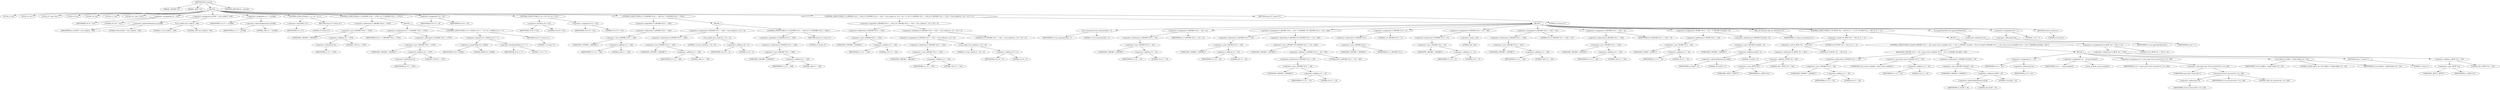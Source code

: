 digraph tftp_connect {  
"1000108" [label = "(METHOD,tftp_connect)" ]
"1000109" [label = "(PARAM,_DWORD *a1)" ]
"1000110" [label = "(PARAM,_BYTE *a2)" ]
"1000111" [label = "(BLOCK,,)" ]
"1000112" [label = "(LOCAL,v3: int)" ]
"1000113" [label = "(LOCAL,v4: int *)" ]
"1000114" [label = "(LOCAL,v5: const char *)" ]
"1000115" [label = "(LOCAL,v9: int)" ]
"1000116" [label = "(LOCAL,v10: int)" ]
"1000117" [label = "(LOCAL,v11: int)" ]
"1000118" [label = "(LOCAL,v12: char [ 128 ])" ]
"1000119" [label = "(<operator>.assignment,v9 = 512)" ]
"1000120" [label = "(IDENTIFIER,v9,v9 = 512)" ]
"1000121" [label = "(LITERAL,512,v9 = 512)" ]
"1000122" [label = "(<operator>.assignment,a1[188] = Curl_ccalloc(1, 336))" ]
"1000123" [label = "(<operator>.indirectIndexAccess,a1[188])" ]
"1000124" [label = "(IDENTIFIER,a1,a1[188] = Curl_ccalloc(1, 336))" ]
"1000125" [label = "(LITERAL,188,a1[188] = Curl_ccalloc(1, 336))" ]
"1000126" [label = "(Curl_ccalloc,Curl_ccalloc(1, 336))" ]
"1000127" [label = "(LITERAL,1,Curl_ccalloc(1, 336))" ]
"1000128" [label = "(LITERAL,336,Curl_ccalloc(1, 336))" ]
"1000129" [label = "(<operator>.assignment,v11 = a1[188])" ]
"1000130" [label = "(IDENTIFIER,v11,v11 = a1[188])" ]
"1000131" [label = "(<operator>.indirectIndexAccess,a1[188])" ]
"1000132" [label = "(IDENTIFIER,a1,v11 = a1[188])" ]
"1000133" [label = "(LITERAL,188,v11 = a1[188])" ]
"1000134" [label = "(CONTROL_STRUCTURE,if ( !v11 ),if ( !v11 ))" ]
"1000135" [label = "(<operator>.logicalNot,!v11)" ]
"1000136" [label = "(IDENTIFIER,v11,!v11)" ]
"1000137" [label = "(RETURN,return 27;,return 27;)" ]
"1000138" [label = "(LITERAL,27,return 27;)" ]
"1000139" [label = "(CONTROL_STRUCTURE,if ( *(_DWORD *)(*a1 + 1576) ),if ( *(_DWORD *)(*a1 + 1576) ))" ]
"1000140" [label = "(<operator>.indirection,*(_DWORD *)(*a1 + 1576))" ]
"1000141" [label = "(<operator>.cast,(_DWORD *)(*a1 + 1576))" ]
"1000142" [label = "(UNKNOWN,_DWORD *,_DWORD *)" ]
"1000143" [label = "(<operator>.addition,*a1 + 1576)" ]
"1000144" [label = "(<operator>.indirection,*a1)" ]
"1000145" [label = "(IDENTIFIER,a1,*a1 + 1576)" ]
"1000146" [label = "(LITERAL,1576,*a1 + 1576)" ]
"1000147" [label = "(BLOCK,,)" ]
"1000148" [label = "(<operator>.assignment,v9 = *(_DWORD *)(*a1 + 1576))" ]
"1000149" [label = "(IDENTIFIER,v9,v9 = *(_DWORD *)(*a1 + 1576))" ]
"1000150" [label = "(<operator>.indirection,*(_DWORD *)(*a1 + 1576))" ]
"1000151" [label = "(<operator>.cast,(_DWORD *)(*a1 + 1576))" ]
"1000152" [label = "(UNKNOWN,_DWORD *,_DWORD *)" ]
"1000153" [label = "(<operator>.addition,*a1 + 1576)" ]
"1000154" [label = "(<operator>.indirection,*a1)" ]
"1000155" [label = "(IDENTIFIER,a1,*a1 + 1576)" ]
"1000156" [label = "(LITERAL,1576,*a1 + 1576)" ]
"1000157" [label = "(CONTROL_STRUCTURE,if ( v9 > 65464 || v9 <= 7 ),if ( v9 > 65464 || v9 <= 7 ))" ]
"1000158" [label = "(<operator>.logicalOr,v9 > 65464 || v9 <= 7)" ]
"1000159" [label = "(<operator>.greaterThan,v9 > 65464)" ]
"1000160" [label = "(IDENTIFIER,v9,v9 > 65464)" ]
"1000161" [label = "(LITERAL,65464,v9 > 65464)" ]
"1000162" [label = "(<operator>.lessEqualsThan,v9 <= 7)" ]
"1000163" [label = "(IDENTIFIER,v9,v9 <= 7)" ]
"1000164" [label = "(LITERAL,7,v9 <= 7)" ]
"1000165" [label = "(RETURN,return 71;,return 71;)" ]
"1000166" [label = "(LITERAL,71,return 71;)" ]
"1000167" [label = "(<operator>.assignment,v10 = v9)" ]
"1000168" [label = "(IDENTIFIER,v10,v10 = v9)" ]
"1000169" [label = "(IDENTIFIER,v9,v10 = v9)" ]
"1000170" [label = "(CONTROL_STRUCTURE,if ( v9 < 512 ),if ( v9 < 512 ))" ]
"1000171" [label = "(<operator>.lessThan,v9 < 512)" ]
"1000172" [label = "(IDENTIFIER,v9,v9 < 512)" ]
"1000173" [label = "(LITERAL,512,v9 < 512)" ]
"1000174" [label = "(<operator>.assignment,v10 = 512)" ]
"1000175" [label = "(IDENTIFIER,v10,v10 = 512)" ]
"1000176" [label = "(LITERAL,512,v10 = 512)" ]
"1000177" [label = "(CONTROL_STRUCTURE,if ( !*(_DWORD *)(v11 + 328) ),if ( !*(_DWORD *)(v11 + 328) ))" ]
"1000178" [label = "(<operator>.logicalNot,!*(_DWORD *)(v11 + 328))" ]
"1000179" [label = "(<operator>.indirection,*(_DWORD *)(v11 + 328))" ]
"1000180" [label = "(<operator>.cast,(_DWORD *)(v11 + 328))" ]
"1000181" [label = "(UNKNOWN,_DWORD *,_DWORD *)" ]
"1000182" [label = "(<operator>.addition,v11 + 328)" ]
"1000183" [label = "(IDENTIFIER,v11,v11 + 328)" ]
"1000184" [label = "(LITERAL,328,v11 + 328)" ]
"1000185" [label = "(BLOCK,,)" ]
"1000186" [label = "(<operator>.assignment,*(_DWORD *)(v11 + 328) = Curl_ccalloc(1u, v10 + 4))" ]
"1000187" [label = "(<operator>.indirection,*(_DWORD *)(v11 + 328))" ]
"1000188" [label = "(<operator>.cast,(_DWORD *)(v11 + 328))" ]
"1000189" [label = "(UNKNOWN,_DWORD *,_DWORD *)" ]
"1000190" [label = "(<operator>.addition,v11 + 328)" ]
"1000191" [label = "(IDENTIFIER,v11,v11 + 328)" ]
"1000192" [label = "(LITERAL,328,v11 + 328)" ]
"1000193" [label = "(Curl_ccalloc,Curl_ccalloc(1u, v10 + 4))" ]
"1000194" [label = "(LITERAL,1u,Curl_ccalloc(1u, v10 + 4))" ]
"1000195" [label = "(<operator>.addition,v10 + 4)" ]
"1000196" [label = "(IDENTIFIER,v10,v10 + 4)" ]
"1000197" [label = "(LITERAL,4,v10 + 4)" ]
"1000198" [label = "(CONTROL_STRUCTURE,if ( !*(_DWORD *)(v11 + 328) ),if ( !*(_DWORD *)(v11 + 328) ))" ]
"1000199" [label = "(<operator>.logicalNot,!*(_DWORD *)(v11 + 328))" ]
"1000200" [label = "(<operator>.indirection,*(_DWORD *)(v11 + 328))" ]
"1000201" [label = "(<operator>.cast,(_DWORD *)(v11 + 328))" ]
"1000202" [label = "(UNKNOWN,_DWORD *,_DWORD *)" ]
"1000203" [label = "(<operator>.addition,v11 + 328)" ]
"1000204" [label = "(IDENTIFIER,v11,v11 + 328)" ]
"1000205" [label = "(LITERAL,328,v11 + 328)" ]
"1000206" [label = "(RETURN,return 27;,return 27;)" ]
"1000207" [label = "(LITERAL,27,return 27;)" ]
"1000208" [label = "(CONTROL_STRUCTURE,if ( *(_DWORD *)(v11 + 332) || (*(_DWORD *)(v11 + 332) = Curl_ccalloc(1u, v10 + 4)) != 0 ),if ( *(_DWORD *)(v11 + 332) || (*(_DWORD *)(v11 + 332) = Curl_ccalloc(1u, v10 + 4)) != 0 ))" ]
"1000209" [label = "(<operator>.logicalOr,*(_DWORD *)(v11 + 332) || (*(_DWORD *)(v11 + 332) = Curl_ccalloc(1u, v10 + 4)) != 0)" ]
"1000210" [label = "(<operator>.indirection,*(_DWORD *)(v11 + 332))" ]
"1000211" [label = "(<operator>.cast,(_DWORD *)(v11 + 332))" ]
"1000212" [label = "(UNKNOWN,_DWORD *,_DWORD *)" ]
"1000213" [label = "(<operator>.addition,v11 + 332)" ]
"1000214" [label = "(IDENTIFIER,v11,v11 + 332)" ]
"1000215" [label = "(LITERAL,332,v11 + 332)" ]
"1000216" [label = "(<operator>.notEquals,(*(_DWORD *)(v11 + 332) = Curl_ccalloc(1u, v10 + 4)) != 0)" ]
"1000217" [label = "(<operator>.assignment,*(_DWORD *)(v11 + 332) = Curl_ccalloc(1u, v10 + 4))" ]
"1000218" [label = "(<operator>.indirection,*(_DWORD *)(v11 + 332))" ]
"1000219" [label = "(<operator>.cast,(_DWORD *)(v11 + 332))" ]
"1000220" [label = "(UNKNOWN,_DWORD *,_DWORD *)" ]
"1000221" [label = "(<operator>.addition,v11 + 332)" ]
"1000222" [label = "(IDENTIFIER,v11,v11 + 332)" ]
"1000223" [label = "(LITERAL,332,v11 + 332)" ]
"1000224" [label = "(Curl_ccalloc,Curl_ccalloc(1u, v10 + 4))" ]
"1000225" [label = "(LITERAL,1u,Curl_ccalloc(1u, v10 + 4))" ]
"1000226" [label = "(<operator>.addition,v10 + 4)" ]
"1000227" [label = "(IDENTIFIER,v10,v10 + 4)" ]
"1000228" [label = "(LITERAL,4,v10 + 4)" ]
"1000229" [label = "(LITERAL,0,(*(_DWORD *)(v11 + 332) = Curl_ccalloc(1u, v10 + 4)) != 0)" ]
"1000230" [label = "(BLOCK,,)" ]
"1000231" [label = "(Curl_conncontrol,Curl_conncontrol(a1, 1))" ]
"1000232" [label = "(IDENTIFIER,a1,Curl_conncontrol(a1, 1))" ]
"1000233" [label = "(LITERAL,1,Curl_conncontrol(a1, 1))" ]
"1000234" [label = "(<operator>.assignment,*(_DWORD *)(v11 + 16) = a1)" ]
"1000235" [label = "(<operator>.indirection,*(_DWORD *)(v11 + 16))" ]
"1000236" [label = "(<operator>.cast,(_DWORD *)(v11 + 16))" ]
"1000237" [label = "(UNKNOWN,_DWORD *,_DWORD *)" ]
"1000238" [label = "(<operator>.addition,v11 + 16)" ]
"1000239" [label = "(IDENTIFIER,v11,v11 + 16)" ]
"1000240" [label = "(LITERAL,16,v11 + 16)" ]
"1000241" [label = "(IDENTIFIER,a1,*(_DWORD *)(v11 + 16) = a1)" ]
"1000242" [label = "(<operator>.assignment,*(_DWORD *)(v11 + 20) = *(_DWORD *)(*(_DWORD *)(v11 + 16) + 420))" ]
"1000243" [label = "(<operator>.indirection,*(_DWORD *)(v11 + 20))" ]
"1000244" [label = "(<operator>.cast,(_DWORD *)(v11 + 20))" ]
"1000245" [label = "(UNKNOWN,_DWORD *,_DWORD *)" ]
"1000246" [label = "(<operator>.addition,v11 + 20)" ]
"1000247" [label = "(IDENTIFIER,v11,v11 + 20)" ]
"1000248" [label = "(LITERAL,20,v11 + 20)" ]
"1000249" [label = "(<operator>.indirection,*(_DWORD *)(*(_DWORD *)(v11 + 16) + 420))" ]
"1000250" [label = "(<operator>.cast,(_DWORD *)(*(_DWORD *)(v11 + 16) + 420))" ]
"1000251" [label = "(UNKNOWN,_DWORD *,_DWORD *)" ]
"1000252" [label = "(<operator>.addition,*(_DWORD *)(v11 + 16) + 420)" ]
"1000253" [label = "(<operator>.indirection,*(_DWORD *)(v11 + 16))" ]
"1000254" [label = "(<operator>.cast,(_DWORD *)(v11 + 16))" ]
"1000255" [label = "(UNKNOWN,_DWORD *,_DWORD *)" ]
"1000256" [label = "(<operator>.addition,v11 + 16)" ]
"1000257" [label = "(IDENTIFIER,v11,v11 + 16)" ]
"1000258" [label = "(LITERAL,16,v11 + 16)" ]
"1000259" [label = "(LITERAL,420,*(_DWORD *)(v11 + 16) + 420)" ]
"1000260" [label = "(<operator>.assignment,*(_DWORD *)v11 = 0)" ]
"1000261" [label = "(<operator>.indirection,*(_DWORD *)v11)" ]
"1000262" [label = "(<operator>.cast,(_DWORD *)v11)" ]
"1000263" [label = "(UNKNOWN,_DWORD *,_DWORD *)" ]
"1000264" [label = "(IDENTIFIER,v11,(_DWORD *)v11)" ]
"1000265" [label = "(LITERAL,0,*(_DWORD *)v11 = 0)" ]
"1000266" [label = "(<operator>.assignment,*(_DWORD *)(v11 + 8) = -100)" ]
"1000267" [label = "(<operator>.indirection,*(_DWORD *)(v11 + 8))" ]
"1000268" [label = "(<operator>.cast,(_DWORD *)(v11 + 8))" ]
"1000269" [label = "(UNKNOWN,_DWORD *,_DWORD *)" ]
"1000270" [label = "(<operator>.addition,v11 + 8)" ]
"1000271" [label = "(IDENTIFIER,v11,v11 + 8)" ]
"1000272" [label = "(LITERAL,8,v11 + 8)" ]
"1000273" [label = "(<operator>.minus,-100)" ]
"1000274" [label = "(LITERAL,100,-100)" ]
"1000275" [label = "(<operator>.assignment,*(_DWORD *)(v11 + 320) = 512)" ]
"1000276" [label = "(<operator>.indirection,*(_DWORD *)(v11 + 320))" ]
"1000277" [label = "(<operator>.cast,(_DWORD *)(v11 + 320))" ]
"1000278" [label = "(UNKNOWN,_DWORD *,_DWORD *)" ]
"1000279" [label = "(<operator>.addition,v11 + 320)" ]
"1000280" [label = "(IDENTIFIER,v11,v11 + 320)" ]
"1000281" [label = "(LITERAL,320,v11 + 320)" ]
"1000282" [label = "(LITERAL,512,*(_DWORD *)(v11 + 320) = 512)" ]
"1000283" [label = "(<operator>.assignment,*(_DWORD *)(v11 + 324) = v9)" ]
"1000284" [label = "(<operator>.indirection,*(_DWORD *)(v11 + 324))" ]
"1000285" [label = "(<operator>.cast,(_DWORD *)(v11 + 324))" ]
"1000286" [label = "(UNKNOWN,_DWORD *,_DWORD *)" ]
"1000287" [label = "(<operator>.addition,v11 + 324)" ]
"1000288" [label = "(IDENTIFIER,v11,v11 + 324)" ]
"1000289" [label = "(LITERAL,324,v11 + 324)" ]
"1000290" [label = "(IDENTIFIER,v9,*(_DWORD *)(v11 + 324) = v9)" ]
"1000291" [label = "(<operator>.assignment,*(_WORD *)(v11 + 52) = *(_DWORD *)(a1[20] + 4))" ]
"1000292" [label = "(<operator>.indirection,*(_WORD *)(v11 + 52))" ]
"1000293" [label = "(<operator>.cast,(_WORD *)(v11 + 52))" ]
"1000294" [label = "(UNKNOWN,_WORD *,_WORD *)" ]
"1000295" [label = "(<operator>.addition,v11 + 52)" ]
"1000296" [label = "(IDENTIFIER,v11,v11 + 52)" ]
"1000297" [label = "(LITERAL,52,v11 + 52)" ]
"1000298" [label = "(<operator>.indirection,*(_DWORD *)(a1[20] + 4))" ]
"1000299" [label = "(<operator>.cast,(_DWORD *)(a1[20] + 4))" ]
"1000300" [label = "(UNKNOWN,_DWORD *,_DWORD *)" ]
"1000301" [label = "(<operator>.addition,a1[20] + 4)" ]
"1000302" [label = "(<operator>.indirectIndexAccess,a1[20])" ]
"1000303" [label = "(IDENTIFIER,a1,a1[20] + 4)" ]
"1000304" [label = "(LITERAL,20,a1[20] + 4)" ]
"1000305" [label = "(LITERAL,4,a1[20] + 4)" ]
"1000306" [label = "(tftp_set_timeouts,tftp_set_timeouts(v11))" ]
"1000307" [label = "(IDENTIFIER,v11,tftp_set_timeouts(v11))" ]
"1000308" [label = "(CONTROL_STRUCTURE,if ( (*((_BYTE *)a1 + 591) & 2) == 0 ),if ( (*((_BYTE *)a1 + 591) & 2) == 0 ))" ]
"1000309" [label = "(<operator>.equals,(*((_BYTE *)a1 + 591) & 2) == 0)" ]
"1000310" [label = "(<operator>.and,*((_BYTE *)a1 + 591) & 2)" ]
"1000311" [label = "(<operator>.indirection,*((_BYTE *)a1 + 591))" ]
"1000312" [label = "(<operator>.addition,(_BYTE *)a1 + 591)" ]
"1000313" [label = "(<operator>.cast,(_BYTE *)a1)" ]
"1000314" [label = "(UNKNOWN,_BYTE *,_BYTE *)" ]
"1000315" [label = "(IDENTIFIER,a1,(_BYTE *)a1)" ]
"1000316" [label = "(LITERAL,591,(_BYTE *)a1 + 591)" ]
"1000317" [label = "(LITERAL,2,*((_BYTE *)a1 + 591) & 2)" ]
"1000318" [label = "(LITERAL,0,(*((_BYTE *)a1 + 591) & 2) == 0)" ]
"1000319" [label = "(BLOCK,,)" ]
"1000320" [label = "(CONTROL_STRUCTURE,if ( bind(*(_DWORD *)(v11 + 20), (const struct sockaddr *)(v11 + 52), *(_DWORD *)(a1[20] + 16)) ),if ( bind(*(_DWORD *)(v11 + 20), (const struct sockaddr *)(v11 + 52), *(_DWORD *)(a1[20] + 16)) ))" ]
"1000321" [label = "(bind,bind(*(_DWORD *)(v11 + 20), (const struct sockaddr *)(v11 + 52), *(_DWORD *)(a1[20] + 16)))" ]
"1000322" [label = "(<operator>.indirection,*(_DWORD *)(v11 + 20))" ]
"1000323" [label = "(<operator>.cast,(_DWORD *)(v11 + 20))" ]
"1000324" [label = "(UNKNOWN,_DWORD *,_DWORD *)" ]
"1000325" [label = "(<operator>.addition,v11 + 20)" ]
"1000326" [label = "(IDENTIFIER,v11,v11 + 20)" ]
"1000327" [label = "(LITERAL,20,v11 + 20)" ]
"1000328" [label = "(<operator>.cast,(const struct sockaddr *)(v11 + 52))" ]
"1000329" [label = "(UNKNOWN,const struct sockaddr *,const struct sockaddr *)" ]
"1000330" [label = "(<operator>.addition,v11 + 52)" ]
"1000331" [label = "(IDENTIFIER,v11,v11 + 52)" ]
"1000332" [label = "(LITERAL,52,v11 + 52)" ]
"1000333" [label = "(<operator>.indirection,*(_DWORD *)(a1[20] + 16))" ]
"1000334" [label = "(<operator>.cast,(_DWORD *)(a1[20] + 16))" ]
"1000335" [label = "(UNKNOWN,_DWORD *,_DWORD *)" ]
"1000336" [label = "(<operator>.addition,a1[20] + 16)" ]
"1000337" [label = "(<operator>.indirectIndexAccess,a1[20])" ]
"1000338" [label = "(IDENTIFIER,a1,a1[20] + 16)" ]
"1000339" [label = "(LITERAL,20,a1[20] + 16)" ]
"1000340" [label = "(LITERAL,16,a1[20] + 16)" ]
"1000341" [label = "(BLOCK,,)" ]
"1000342" [label = "(<operator>.assignment,v3 = *a1)" ]
"1000343" [label = "(IDENTIFIER,v3,v3 = *a1)" ]
"1000344" [label = "(<operator>.indirection,*a1)" ]
"1000345" [label = "(IDENTIFIER,a1,v3 = *a1)" ]
"1000346" [label = "(<operator>.assignment,v4 = _errno_location())" ]
"1000347" [label = "(IDENTIFIER,v4,v4 = _errno_location())" ]
"1000348" [label = "(_errno_location,_errno_location())" ]
"1000349" [label = "(<operator>.assignment,v5 = (const char *)Curl_strerror(*v4, v12, 128))" ]
"1000350" [label = "(IDENTIFIER,v5,v5 = (const char *)Curl_strerror(*v4, v12, 128))" ]
"1000351" [label = "(<operator>.cast,(const char *)Curl_strerror(*v4, v12, 128))" ]
"1000352" [label = "(UNKNOWN,const char *,const char *)" ]
"1000353" [label = "(Curl_strerror,Curl_strerror(*v4, v12, 128))" ]
"1000354" [label = "(<operator>.indirection,*v4)" ]
"1000355" [label = "(IDENTIFIER,v4,Curl_strerror(*v4, v12, 128))" ]
"1000356" [label = "(IDENTIFIER,v12,Curl_strerror(*v4, v12, 128))" ]
"1000357" [label = "(LITERAL,128,Curl_strerror(*v4, v12, 128))" ]
"1000358" [label = "(Curl_failf,Curl_failf(v3, \"bind() failed; %s\", v5))" ]
"1000359" [label = "(IDENTIFIER,v3,Curl_failf(v3, \"bind() failed; %s\", v5))" ]
"1000360" [label = "(LITERAL,\"bind() failed; %s\",Curl_failf(v3, \"bind() failed; %s\", v5))" ]
"1000361" [label = "(IDENTIFIER,v5,Curl_failf(v3, \"bind() failed; %s\", v5))" ]
"1000362" [label = "(RETURN,return 7;,return 7;)" ]
"1000363" [label = "(LITERAL,7,return 7;)" ]
"1000364" [label = "(<operators>.assignmentOr,*((_BYTE *)a1 + 591) |= 2u)" ]
"1000365" [label = "(<operator>.indirection,*((_BYTE *)a1 + 591))" ]
"1000366" [label = "(<operator>.addition,(_BYTE *)a1 + 591)" ]
"1000367" [label = "(<operator>.cast,(_BYTE *)a1)" ]
"1000368" [label = "(UNKNOWN,_BYTE *,_BYTE *)" ]
"1000369" [label = "(IDENTIFIER,a1,(_BYTE *)a1)" ]
"1000370" [label = "(LITERAL,591,(_BYTE *)a1 + 591)" ]
"1000371" [label = "(LITERAL,2u,*((_BYTE *)a1 + 591) |= 2u)" ]
"1000372" [label = "(Curl_pgrsStartNow,Curl_pgrsStartNow(*a1))" ]
"1000373" [label = "(<operator>.indirection,*a1)" ]
"1000374" [label = "(IDENTIFIER,a1,Curl_pgrsStartNow(*a1))" ]
"1000375" [label = "(<operator>.assignment,*a2 = 1)" ]
"1000376" [label = "(<operator>.indirection,*a2)" ]
"1000377" [label = "(IDENTIFIER,a2,*a2 = 1)" ]
"1000378" [label = "(LITERAL,1,*a2 = 1)" ]
"1000379" [label = "(RETURN,return 0;,return 0;)" ]
"1000380" [label = "(LITERAL,0,return 0;)" ]
"1000381" [label = "(RETURN,return 27;,return 27;)" ]
"1000382" [label = "(LITERAL,27,return 27;)" ]
"1000383" [label = "(METHOD_RETURN,int __fastcall)" ]
  "1000108" -> "1000109" 
  "1000108" -> "1000110" 
  "1000108" -> "1000111" 
  "1000108" -> "1000383" 
  "1000111" -> "1000112" 
  "1000111" -> "1000113" 
  "1000111" -> "1000114" 
  "1000111" -> "1000115" 
  "1000111" -> "1000116" 
  "1000111" -> "1000117" 
  "1000111" -> "1000118" 
  "1000111" -> "1000119" 
  "1000111" -> "1000122" 
  "1000111" -> "1000129" 
  "1000111" -> "1000134" 
  "1000111" -> "1000139" 
  "1000111" -> "1000167" 
  "1000111" -> "1000170" 
  "1000111" -> "1000177" 
  "1000111" -> "1000208" 
  "1000111" -> "1000381" 
  "1000119" -> "1000120" 
  "1000119" -> "1000121" 
  "1000122" -> "1000123" 
  "1000122" -> "1000126" 
  "1000123" -> "1000124" 
  "1000123" -> "1000125" 
  "1000126" -> "1000127" 
  "1000126" -> "1000128" 
  "1000129" -> "1000130" 
  "1000129" -> "1000131" 
  "1000131" -> "1000132" 
  "1000131" -> "1000133" 
  "1000134" -> "1000135" 
  "1000134" -> "1000137" 
  "1000135" -> "1000136" 
  "1000137" -> "1000138" 
  "1000139" -> "1000140" 
  "1000139" -> "1000147" 
  "1000140" -> "1000141" 
  "1000141" -> "1000142" 
  "1000141" -> "1000143" 
  "1000143" -> "1000144" 
  "1000143" -> "1000146" 
  "1000144" -> "1000145" 
  "1000147" -> "1000148" 
  "1000147" -> "1000157" 
  "1000148" -> "1000149" 
  "1000148" -> "1000150" 
  "1000150" -> "1000151" 
  "1000151" -> "1000152" 
  "1000151" -> "1000153" 
  "1000153" -> "1000154" 
  "1000153" -> "1000156" 
  "1000154" -> "1000155" 
  "1000157" -> "1000158" 
  "1000157" -> "1000165" 
  "1000158" -> "1000159" 
  "1000158" -> "1000162" 
  "1000159" -> "1000160" 
  "1000159" -> "1000161" 
  "1000162" -> "1000163" 
  "1000162" -> "1000164" 
  "1000165" -> "1000166" 
  "1000167" -> "1000168" 
  "1000167" -> "1000169" 
  "1000170" -> "1000171" 
  "1000170" -> "1000174" 
  "1000171" -> "1000172" 
  "1000171" -> "1000173" 
  "1000174" -> "1000175" 
  "1000174" -> "1000176" 
  "1000177" -> "1000178" 
  "1000177" -> "1000185" 
  "1000178" -> "1000179" 
  "1000179" -> "1000180" 
  "1000180" -> "1000181" 
  "1000180" -> "1000182" 
  "1000182" -> "1000183" 
  "1000182" -> "1000184" 
  "1000185" -> "1000186" 
  "1000185" -> "1000198" 
  "1000186" -> "1000187" 
  "1000186" -> "1000193" 
  "1000187" -> "1000188" 
  "1000188" -> "1000189" 
  "1000188" -> "1000190" 
  "1000190" -> "1000191" 
  "1000190" -> "1000192" 
  "1000193" -> "1000194" 
  "1000193" -> "1000195" 
  "1000195" -> "1000196" 
  "1000195" -> "1000197" 
  "1000198" -> "1000199" 
  "1000198" -> "1000206" 
  "1000199" -> "1000200" 
  "1000200" -> "1000201" 
  "1000201" -> "1000202" 
  "1000201" -> "1000203" 
  "1000203" -> "1000204" 
  "1000203" -> "1000205" 
  "1000206" -> "1000207" 
  "1000208" -> "1000209" 
  "1000208" -> "1000230" 
  "1000209" -> "1000210" 
  "1000209" -> "1000216" 
  "1000210" -> "1000211" 
  "1000211" -> "1000212" 
  "1000211" -> "1000213" 
  "1000213" -> "1000214" 
  "1000213" -> "1000215" 
  "1000216" -> "1000217" 
  "1000216" -> "1000229" 
  "1000217" -> "1000218" 
  "1000217" -> "1000224" 
  "1000218" -> "1000219" 
  "1000219" -> "1000220" 
  "1000219" -> "1000221" 
  "1000221" -> "1000222" 
  "1000221" -> "1000223" 
  "1000224" -> "1000225" 
  "1000224" -> "1000226" 
  "1000226" -> "1000227" 
  "1000226" -> "1000228" 
  "1000230" -> "1000231" 
  "1000230" -> "1000234" 
  "1000230" -> "1000242" 
  "1000230" -> "1000260" 
  "1000230" -> "1000266" 
  "1000230" -> "1000275" 
  "1000230" -> "1000283" 
  "1000230" -> "1000291" 
  "1000230" -> "1000306" 
  "1000230" -> "1000308" 
  "1000230" -> "1000372" 
  "1000230" -> "1000375" 
  "1000230" -> "1000379" 
  "1000231" -> "1000232" 
  "1000231" -> "1000233" 
  "1000234" -> "1000235" 
  "1000234" -> "1000241" 
  "1000235" -> "1000236" 
  "1000236" -> "1000237" 
  "1000236" -> "1000238" 
  "1000238" -> "1000239" 
  "1000238" -> "1000240" 
  "1000242" -> "1000243" 
  "1000242" -> "1000249" 
  "1000243" -> "1000244" 
  "1000244" -> "1000245" 
  "1000244" -> "1000246" 
  "1000246" -> "1000247" 
  "1000246" -> "1000248" 
  "1000249" -> "1000250" 
  "1000250" -> "1000251" 
  "1000250" -> "1000252" 
  "1000252" -> "1000253" 
  "1000252" -> "1000259" 
  "1000253" -> "1000254" 
  "1000254" -> "1000255" 
  "1000254" -> "1000256" 
  "1000256" -> "1000257" 
  "1000256" -> "1000258" 
  "1000260" -> "1000261" 
  "1000260" -> "1000265" 
  "1000261" -> "1000262" 
  "1000262" -> "1000263" 
  "1000262" -> "1000264" 
  "1000266" -> "1000267" 
  "1000266" -> "1000273" 
  "1000267" -> "1000268" 
  "1000268" -> "1000269" 
  "1000268" -> "1000270" 
  "1000270" -> "1000271" 
  "1000270" -> "1000272" 
  "1000273" -> "1000274" 
  "1000275" -> "1000276" 
  "1000275" -> "1000282" 
  "1000276" -> "1000277" 
  "1000277" -> "1000278" 
  "1000277" -> "1000279" 
  "1000279" -> "1000280" 
  "1000279" -> "1000281" 
  "1000283" -> "1000284" 
  "1000283" -> "1000290" 
  "1000284" -> "1000285" 
  "1000285" -> "1000286" 
  "1000285" -> "1000287" 
  "1000287" -> "1000288" 
  "1000287" -> "1000289" 
  "1000291" -> "1000292" 
  "1000291" -> "1000298" 
  "1000292" -> "1000293" 
  "1000293" -> "1000294" 
  "1000293" -> "1000295" 
  "1000295" -> "1000296" 
  "1000295" -> "1000297" 
  "1000298" -> "1000299" 
  "1000299" -> "1000300" 
  "1000299" -> "1000301" 
  "1000301" -> "1000302" 
  "1000301" -> "1000305" 
  "1000302" -> "1000303" 
  "1000302" -> "1000304" 
  "1000306" -> "1000307" 
  "1000308" -> "1000309" 
  "1000308" -> "1000319" 
  "1000309" -> "1000310" 
  "1000309" -> "1000318" 
  "1000310" -> "1000311" 
  "1000310" -> "1000317" 
  "1000311" -> "1000312" 
  "1000312" -> "1000313" 
  "1000312" -> "1000316" 
  "1000313" -> "1000314" 
  "1000313" -> "1000315" 
  "1000319" -> "1000320" 
  "1000319" -> "1000364" 
  "1000320" -> "1000321" 
  "1000320" -> "1000341" 
  "1000321" -> "1000322" 
  "1000321" -> "1000328" 
  "1000321" -> "1000333" 
  "1000322" -> "1000323" 
  "1000323" -> "1000324" 
  "1000323" -> "1000325" 
  "1000325" -> "1000326" 
  "1000325" -> "1000327" 
  "1000328" -> "1000329" 
  "1000328" -> "1000330" 
  "1000330" -> "1000331" 
  "1000330" -> "1000332" 
  "1000333" -> "1000334" 
  "1000334" -> "1000335" 
  "1000334" -> "1000336" 
  "1000336" -> "1000337" 
  "1000336" -> "1000340" 
  "1000337" -> "1000338" 
  "1000337" -> "1000339" 
  "1000341" -> "1000342" 
  "1000341" -> "1000346" 
  "1000341" -> "1000349" 
  "1000341" -> "1000358" 
  "1000341" -> "1000362" 
  "1000342" -> "1000343" 
  "1000342" -> "1000344" 
  "1000344" -> "1000345" 
  "1000346" -> "1000347" 
  "1000346" -> "1000348" 
  "1000349" -> "1000350" 
  "1000349" -> "1000351" 
  "1000351" -> "1000352" 
  "1000351" -> "1000353" 
  "1000353" -> "1000354" 
  "1000353" -> "1000356" 
  "1000353" -> "1000357" 
  "1000354" -> "1000355" 
  "1000358" -> "1000359" 
  "1000358" -> "1000360" 
  "1000358" -> "1000361" 
  "1000362" -> "1000363" 
  "1000364" -> "1000365" 
  "1000364" -> "1000371" 
  "1000365" -> "1000366" 
  "1000366" -> "1000367" 
  "1000366" -> "1000370" 
  "1000367" -> "1000368" 
  "1000367" -> "1000369" 
  "1000372" -> "1000373" 
  "1000373" -> "1000374" 
  "1000375" -> "1000376" 
  "1000375" -> "1000378" 
  "1000376" -> "1000377" 
  "1000379" -> "1000380" 
  "1000381" -> "1000382" 
}
